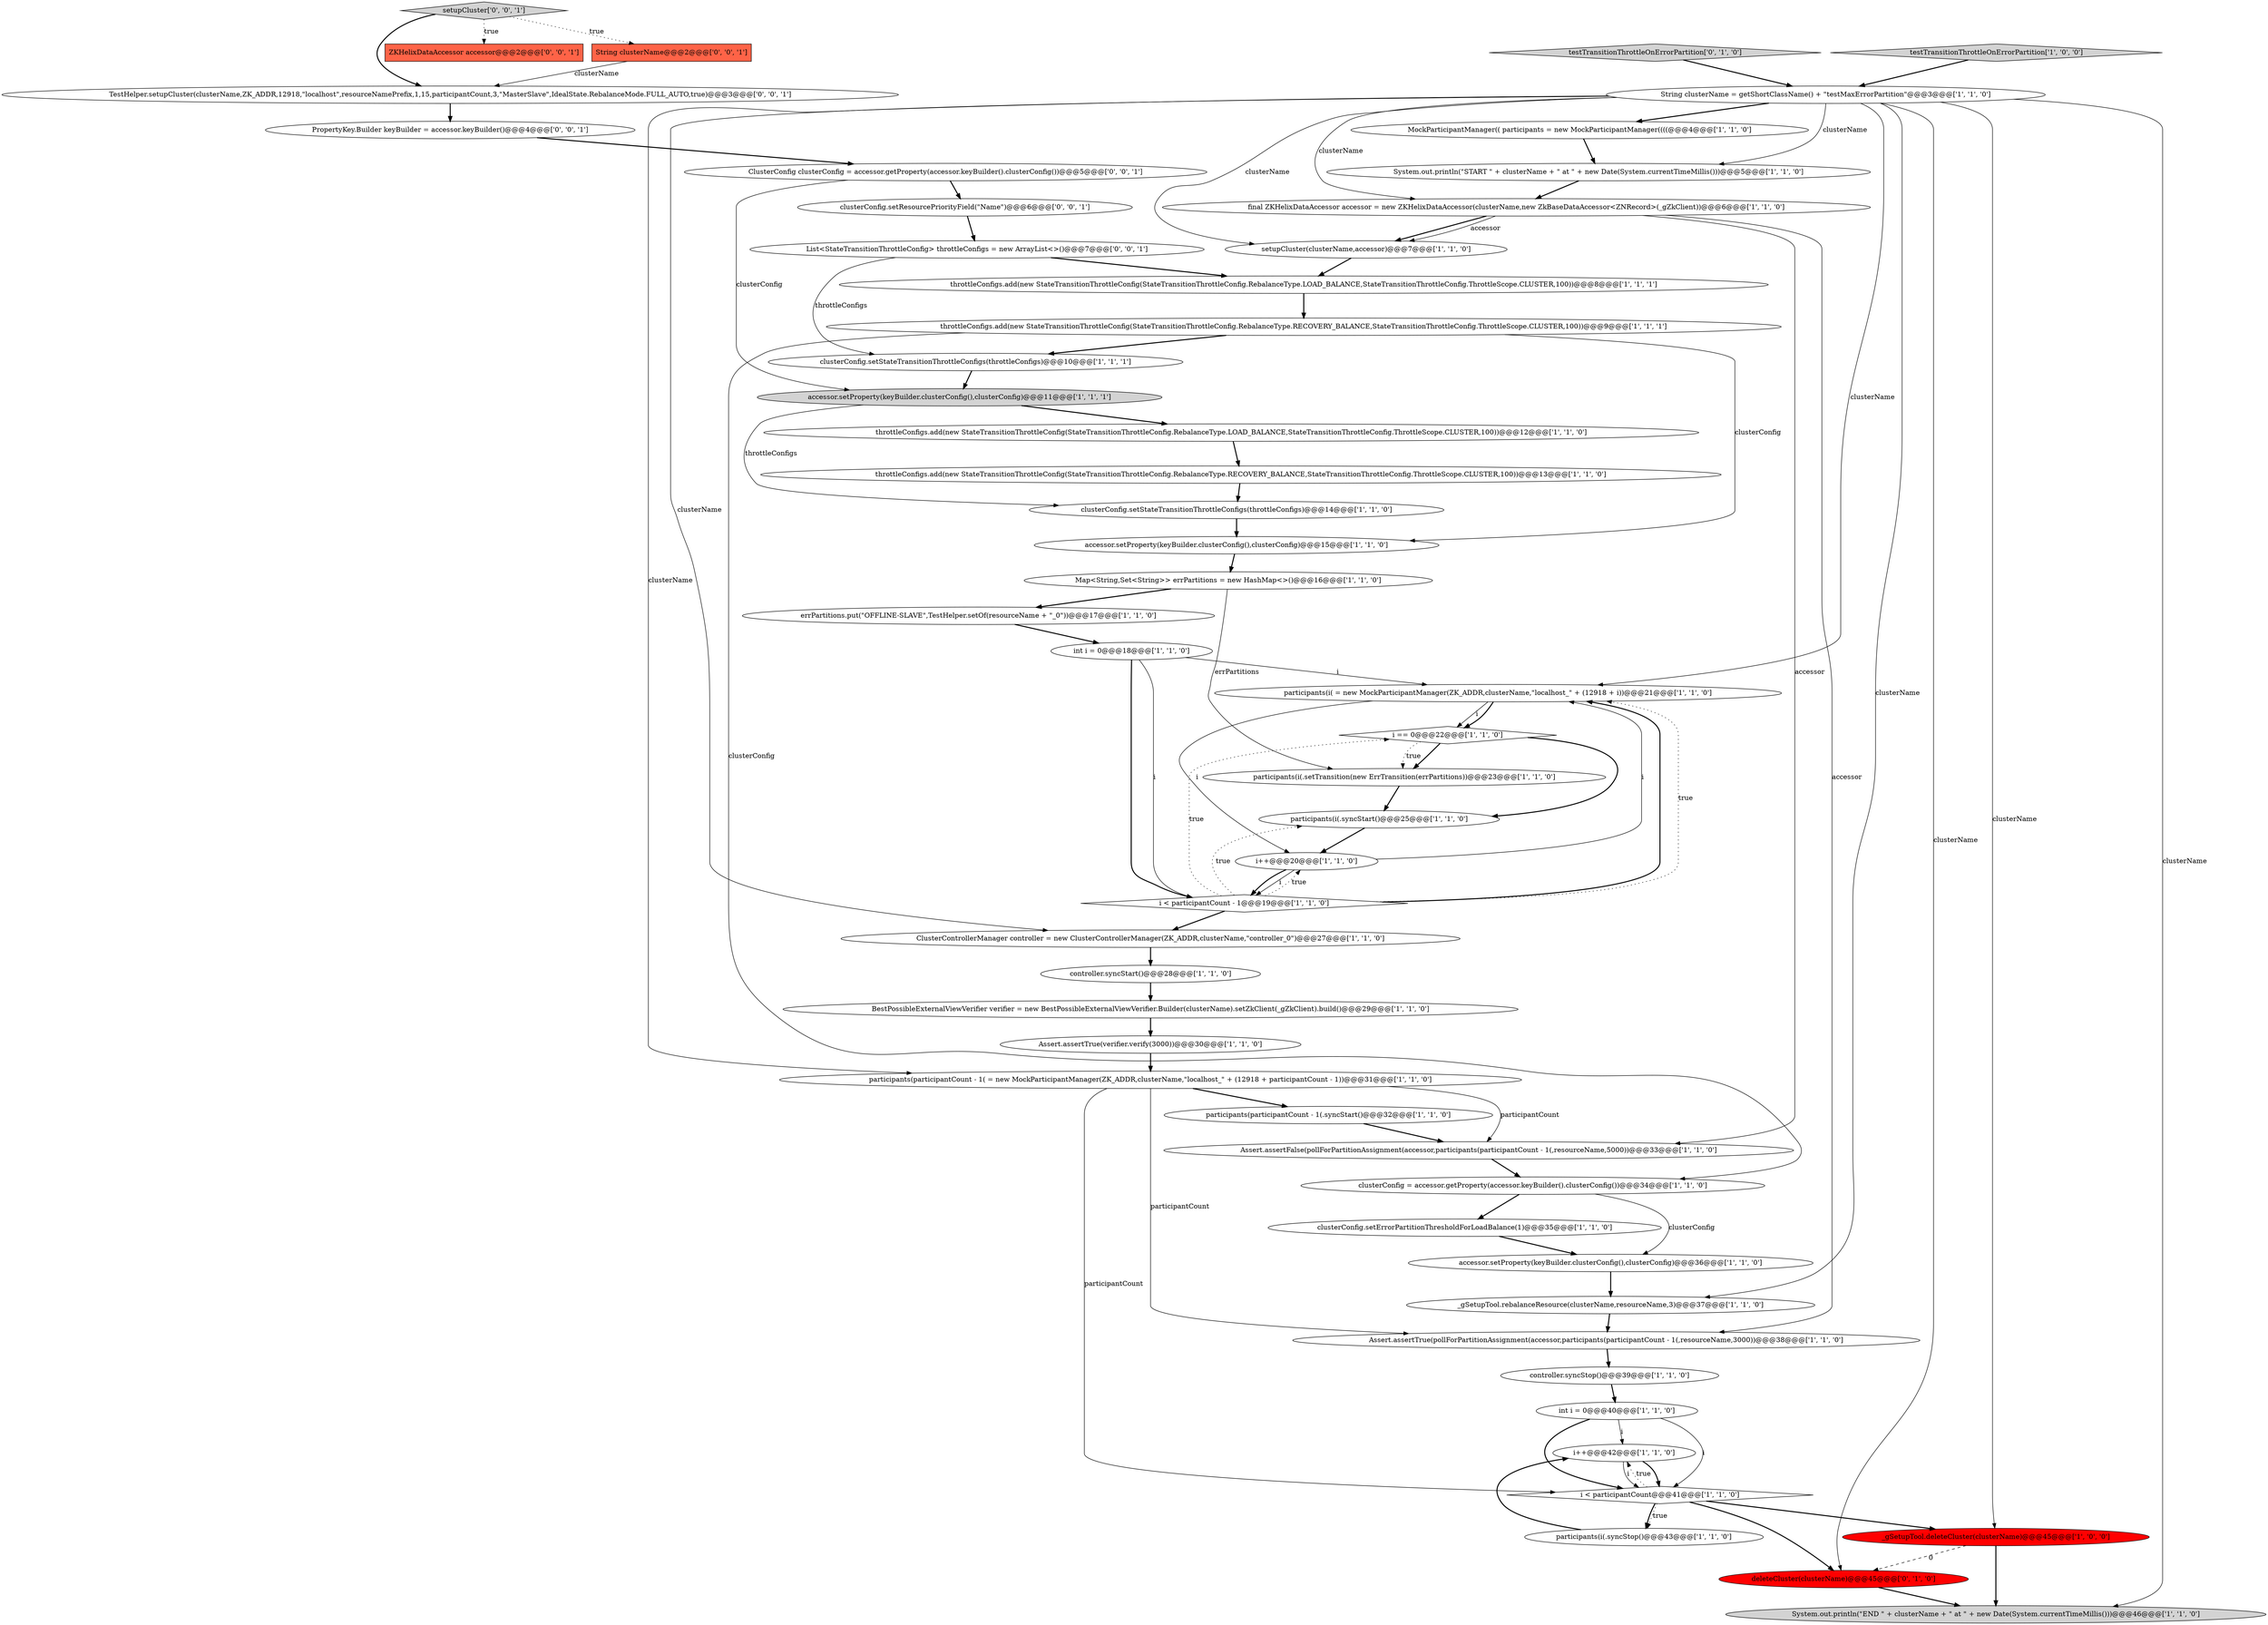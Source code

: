 digraph {
32 [style = filled, label = "controller.syncStart()@@@28@@@['1', '1', '0']", fillcolor = white, shape = ellipse image = "AAA0AAABBB1BBB"];
41 [style = filled, label = "Map<String,Set<String>> errPartitions = new HashMap<>()@@@16@@@['1', '1', '0']", fillcolor = white, shape = ellipse image = "AAA0AAABBB1BBB"];
18 [style = filled, label = "System.out.println(\"END \" + clusterName + \" at \" + new Date(System.currentTimeMillis()))@@@46@@@['1', '1', '0']", fillcolor = lightgray, shape = ellipse image = "AAA0AAABBB1BBB"];
42 [style = filled, label = "testTransitionThrottleOnErrorPartition['0', '1', '0']", fillcolor = lightgray, shape = diamond image = "AAA0AAABBB2BBB"];
3 [style = filled, label = "participants(i( = new MockParticipantManager(ZK_ADDR,clusterName,\"localhost_\" + (12918 + i))@@@21@@@['1', '1', '0']", fillcolor = white, shape = ellipse image = "AAA0AAABBB1BBB"];
15 [style = filled, label = "clusterConfig = accessor.getProperty(accessor.keyBuilder().clusterConfig())@@@34@@@['1', '1', '0']", fillcolor = white, shape = ellipse image = "AAA0AAABBB1BBB"];
6 [style = filled, label = "clusterConfig.setStateTransitionThrottleConfigs(throttleConfigs)@@@14@@@['1', '1', '0']", fillcolor = white, shape = ellipse image = "AAA0AAABBB1BBB"];
35 [style = filled, label = "throttleConfigs.add(new StateTransitionThrottleConfig(StateTransitionThrottleConfig.RebalanceType.RECOVERY_BALANCE,StateTransitionThrottleConfig.ThrottleScope.CLUSTER,100))@@@9@@@['1', '1', '1']", fillcolor = white, shape = ellipse image = "AAA0AAABBB1BBB"];
2 [style = filled, label = "accessor.setProperty(keyBuilder.clusterConfig(),clusterConfig)@@@15@@@['1', '1', '0']", fillcolor = white, shape = ellipse image = "AAA0AAABBB1BBB"];
50 [style = filled, label = "TestHelper.setupCluster(clusterName,ZK_ADDR,12918,\"localhost\",resourceNamePrefix,1,15,participantCount,3,\"MasterSlave\",IdealState.RebalanceMode.FULL_AUTO,true)@@@3@@@['0', '0', '1']", fillcolor = white, shape = ellipse image = "AAA0AAABBB3BBB"];
34 [style = filled, label = "final ZKHelixDataAccessor accessor = new ZKHelixDataAccessor(clusterName,new ZkBaseDataAccessor<ZNRecord>(_gZkClient))@@@6@@@['1', '1', '0']", fillcolor = white, shape = ellipse image = "AAA0AAABBB1BBB"];
1 [style = filled, label = "Assert.assertFalse(pollForPartitionAssignment(accessor,participants(participantCount - 1(,resourceName,5000))@@@33@@@['1', '1', '0']", fillcolor = white, shape = ellipse image = "AAA0AAABBB1BBB"];
37 [style = filled, label = "testTransitionThrottleOnErrorPartition['1', '0', '0']", fillcolor = lightgray, shape = diamond image = "AAA0AAABBB1BBB"];
12 [style = filled, label = "setupCluster(clusterName,accessor)@@@7@@@['1', '1', '0']", fillcolor = white, shape = ellipse image = "AAA0AAABBB1BBB"];
26 [style = filled, label = "i++@@@42@@@['1', '1', '0']", fillcolor = white, shape = ellipse image = "AAA0AAABBB1BBB"];
46 [style = filled, label = "PropertyKey.Builder keyBuilder = accessor.keyBuilder()@@@4@@@['0', '0', '1']", fillcolor = white, shape = ellipse image = "AAA0AAABBB3BBB"];
20 [style = filled, label = "int i = 0@@@40@@@['1', '1', '0']", fillcolor = white, shape = ellipse image = "AAA0AAABBB1BBB"];
25 [style = filled, label = "i == 0@@@22@@@['1', '1', '0']", fillcolor = white, shape = diamond image = "AAA0AAABBB1BBB"];
51 [style = filled, label = "clusterConfig.setResourcePriorityField(\"Name\")@@@6@@@['0', '0', '1']", fillcolor = white, shape = ellipse image = "AAA0AAABBB3BBB"];
43 [style = filled, label = "deleteCluster(clusterName)@@@45@@@['0', '1', '0']", fillcolor = red, shape = ellipse image = "AAA1AAABBB2BBB"];
45 [style = filled, label = "List<StateTransitionThrottleConfig> throttleConfigs = new ArrayList<>()@@@7@@@['0', '0', '1']", fillcolor = white, shape = ellipse image = "AAA0AAABBB3BBB"];
27 [style = filled, label = "i < participantCount - 1@@@19@@@['1', '1', '0']", fillcolor = white, shape = diamond image = "AAA0AAABBB1BBB"];
29 [style = filled, label = "accessor.setProperty(keyBuilder.clusterConfig(),clusterConfig)@@@36@@@['1', '1', '0']", fillcolor = white, shape = ellipse image = "AAA0AAABBB1BBB"];
28 [style = filled, label = "participants(i(.syncStart()@@@25@@@['1', '1', '0']", fillcolor = white, shape = ellipse image = "AAA0AAABBB1BBB"];
10 [style = filled, label = "MockParticipantManager(( participants = new MockParticipantManager((((@@@4@@@['1', '1', '0']", fillcolor = white, shape = ellipse image = "AAA0AAABBB1BBB"];
16 [style = filled, label = "throttleConfigs.add(new StateTransitionThrottleConfig(StateTransitionThrottleConfig.RebalanceType.RECOVERY_BALANCE,StateTransitionThrottleConfig.ThrottleScope.CLUSTER,100))@@@13@@@['1', '1', '0']", fillcolor = white, shape = ellipse image = "AAA0AAABBB1BBB"];
9 [style = filled, label = "throttleConfigs.add(new StateTransitionThrottleConfig(StateTransitionThrottleConfig.RebalanceType.LOAD_BALANCE,StateTransitionThrottleConfig.ThrottleScope.CLUSTER,100))@@@12@@@['1', '1', '0']", fillcolor = white, shape = ellipse image = "AAA0AAABBB1BBB"];
36 [style = filled, label = "Assert.assertTrue(pollForPartitionAssignment(accessor,participants(participantCount - 1(,resourceName,3000))@@@38@@@['1', '1', '0']", fillcolor = white, shape = ellipse image = "AAA0AAABBB1BBB"];
8 [style = filled, label = "controller.syncStop()@@@39@@@['1', '1', '0']", fillcolor = white, shape = ellipse image = "AAA0AAABBB1BBB"];
0 [style = filled, label = "participants(i(.setTransition(new ErrTransition(errPartitions))@@@23@@@['1', '1', '0']", fillcolor = white, shape = ellipse image = "AAA0AAABBB1BBB"];
24 [style = filled, label = "System.out.println(\"START \" + clusterName + \" at \" + new Date(System.currentTimeMillis()))@@@5@@@['1', '1', '0']", fillcolor = white, shape = ellipse image = "AAA0AAABBB1BBB"];
44 [style = filled, label = "ZKHelixDataAccessor accessor@@@2@@@['0', '0', '1']", fillcolor = tomato, shape = box image = "AAA0AAABBB3BBB"];
19 [style = filled, label = "clusterConfig.setStateTransitionThrottleConfigs(throttleConfigs)@@@10@@@['1', '1', '1']", fillcolor = white, shape = ellipse image = "AAA0AAABBB1BBB"];
4 [style = filled, label = "i < participantCount@@@41@@@['1', '1', '0']", fillcolor = white, shape = diamond image = "AAA0AAABBB1BBB"];
22 [style = filled, label = "throttleConfigs.add(new StateTransitionThrottleConfig(StateTransitionThrottleConfig.RebalanceType.LOAD_BALANCE,StateTransitionThrottleConfig.ThrottleScope.CLUSTER,100))@@@8@@@['1', '1', '1']", fillcolor = white, shape = ellipse image = "AAA0AAABBB1BBB"];
5 [style = filled, label = "String clusterName = getShortClassName() + \"testMaxErrorPartition\"@@@3@@@['1', '1', '0']", fillcolor = white, shape = ellipse image = "AAA0AAABBB1BBB"];
47 [style = filled, label = "String clusterName@@@2@@@['0', '0', '1']", fillcolor = tomato, shape = box image = "AAA0AAABBB3BBB"];
49 [style = filled, label = "setupCluster['0', '0', '1']", fillcolor = lightgray, shape = diamond image = "AAA0AAABBB3BBB"];
21 [style = filled, label = "clusterConfig.setErrorPartitionThresholdForLoadBalance(1)@@@35@@@['1', '1', '0']", fillcolor = white, shape = ellipse image = "AAA0AAABBB1BBB"];
13 [style = filled, label = "ClusterControllerManager controller = new ClusterControllerManager(ZK_ADDR,clusterName,\"controller_0\")@@@27@@@['1', '1', '0']", fillcolor = white, shape = ellipse image = "AAA0AAABBB1BBB"];
11 [style = filled, label = "participants(participantCount - 1(.syncStart()@@@32@@@['1', '1', '0']", fillcolor = white, shape = ellipse image = "AAA0AAABBB1BBB"];
14 [style = filled, label = "_gSetupTool.deleteCluster(clusterName)@@@45@@@['1', '0', '0']", fillcolor = red, shape = ellipse image = "AAA1AAABBB1BBB"];
23 [style = filled, label = "Assert.assertTrue(verifier.verify(3000))@@@30@@@['1', '1', '0']", fillcolor = white, shape = ellipse image = "AAA0AAABBB1BBB"];
39 [style = filled, label = "participants(i(.syncStop()@@@43@@@['1', '1', '0']", fillcolor = white, shape = ellipse image = "AAA0AAABBB1BBB"];
48 [style = filled, label = "ClusterConfig clusterConfig = accessor.getProperty(accessor.keyBuilder().clusterConfig())@@@5@@@['0', '0', '1']", fillcolor = white, shape = ellipse image = "AAA0AAABBB3BBB"];
7 [style = filled, label = "accessor.setProperty(keyBuilder.clusterConfig(),clusterConfig)@@@11@@@['1', '1', '1']", fillcolor = lightgray, shape = ellipse image = "AAA0AAABBB1BBB"];
31 [style = filled, label = "i++@@@20@@@['1', '1', '0']", fillcolor = white, shape = ellipse image = "AAA0AAABBB1BBB"];
30 [style = filled, label = "_gSetupTool.rebalanceResource(clusterName,resourceName,3)@@@37@@@['1', '1', '0']", fillcolor = white, shape = ellipse image = "AAA0AAABBB1BBB"];
17 [style = filled, label = "errPartitions.put(\"OFFLINE-SLAVE\",TestHelper.setOf(resourceName + \"_0\"))@@@17@@@['1', '1', '0']", fillcolor = white, shape = ellipse image = "AAA0AAABBB1BBB"];
38 [style = filled, label = "BestPossibleExternalViewVerifier verifier = new BestPossibleExternalViewVerifier.Builder(clusterName).setZkClient(_gZkClient).build()@@@29@@@['1', '1', '0']", fillcolor = white, shape = ellipse image = "AAA0AAABBB1BBB"];
33 [style = filled, label = "participants(participantCount - 1( = new MockParticipantManager(ZK_ADDR,clusterName,\"localhost_\" + (12918 + participantCount - 1))@@@31@@@['1', '1', '0']", fillcolor = white, shape = ellipse image = "AAA0AAABBB1BBB"];
40 [style = filled, label = "int i = 0@@@18@@@['1', '1', '0']", fillcolor = white, shape = ellipse image = "AAA0AAABBB1BBB"];
27->13 [style = bold, label=""];
5->12 [style = solid, label="clusterName"];
29->30 [style = bold, label=""];
15->21 [style = bold, label=""];
10->24 [style = bold, label=""];
34->1 [style = solid, label="accessor"];
24->34 [style = bold, label=""];
5->3 [style = solid, label="clusterName"];
31->27 [style = solid, label="i"];
30->36 [style = bold, label=""];
43->18 [style = bold, label=""];
7->6 [style = solid, label="throttleConfigs"];
46->48 [style = bold, label=""];
9->16 [style = bold, label=""];
37->5 [style = bold, label=""];
7->9 [style = bold, label=""];
33->11 [style = bold, label=""];
48->51 [style = bold, label=""];
23->33 [style = bold, label=""];
8->20 [style = bold, label=""];
45->22 [style = bold, label=""];
12->22 [style = bold, label=""];
3->31 [style = solid, label="i"];
5->13 [style = solid, label="clusterName"];
5->10 [style = bold, label=""];
25->28 [style = bold, label=""];
13->32 [style = bold, label=""];
40->27 [style = solid, label="i"];
27->25 [style = dotted, label="true"];
16->6 [style = bold, label=""];
34->36 [style = solid, label="accessor"];
47->50 [style = solid, label="clusterName"];
26->4 [style = bold, label=""];
33->36 [style = solid, label="participantCount"];
39->26 [style = bold, label=""];
6->2 [style = bold, label=""];
49->47 [style = dotted, label="true"];
21->29 [style = bold, label=""];
31->27 [style = bold, label=""];
49->44 [style = dotted, label="true"];
45->19 [style = solid, label="throttleConfigs"];
14->18 [style = bold, label=""];
4->26 [style = dotted, label="true"];
25->0 [style = bold, label=""];
2->41 [style = bold, label=""];
4->14 [style = bold, label=""];
48->7 [style = solid, label="clusterConfig"];
4->39 [style = bold, label=""];
28->31 [style = bold, label=""];
17->40 [style = bold, label=""];
33->1 [style = solid, label="participantCount"];
15->29 [style = solid, label="clusterConfig"];
49->50 [style = bold, label=""];
40->3 [style = solid, label="i"];
20->26 [style = solid, label="i"];
51->45 [style = bold, label=""];
40->27 [style = bold, label=""];
41->0 [style = solid, label="errPartitions"];
27->31 [style = dotted, label="true"];
36->8 [style = bold, label=""];
20->4 [style = solid, label="i"];
22->35 [style = bold, label=""];
5->18 [style = solid, label="clusterName"];
5->33 [style = solid, label="clusterName"];
3->25 [style = solid, label="i"];
4->43 [style = bold, label=""];
11->1 [style = bold, label=""];
3->25 [style = bold, label=""];
5->34 [style = solid, label="clusterName"];
50->46 [style = bold, label=""];
1->15 [style = bold, label=""];
27->3 [style = bold, label=""];
35->19 [style = bold, label=""];
4->39 [style = dotted, label="true"];
38->23 [style = bold, label=""];
35->2 [style = solid, label="clusterConfig"];
33->4 [style = solid, label="participantCount"];
5->24 [style = solid, label="clusterName"];
25->0 [style = dotted, label="true"];
34->12 [style = bold, label=""];
20->4 [style = bold, label=""];
27->3 [style = dotted, label="true"];
32->38 [style = bold, label=""];
5->30 [style = solid, label="clusterName"];
27->28 [style = dotted, label="true"];
14->43 [style = dashed, label="0"];
41->17 [style = bold, label=""];
26->4 [style = solid, label="i"];
31->3 [style = solid, label="i"];
5->43 [style = solid, label="clusterName"];
34->12 [style = solid, label="accessor"];
42->5 [style = bold, label=""];
35->15 [style = solid, label="clusterConfig"];
19->7 [style = bold, label=""];
0->28 [style = bold, label=""];
5->14 [style = solid, label="clusterName"];
}
